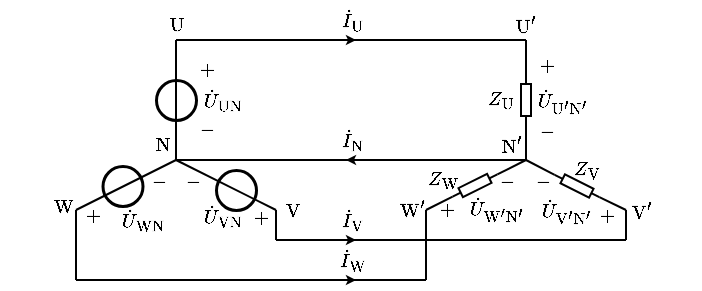 <mxfile version="17.2.1" type="device"><diagram id="kWPtfXn5R7JNZuHo4xi-" name="第 1 页"><mxGraphModel dx="369" dy="269" grid="1" gridSize="5" guides="1" tooltips="1" connect="1" arrows="1" fold="1" page="1" pageScale="1" pageWidth="827" pageHeight="1169" math="1" shadow="0"><root><mxCell id="0"/><mxCell id="1" parent="0"/><mxCell id="xHv-iX4G9i6xP9TIUUoD-20" value="" style="ellipse;whiteSpace=wrap;html=1;aspect=fixed;labelBorderColor=none;fontSize=8;strokeColor=default;strokeWidth=1.5;fillColor=none;" vertex="1" parent="1"><mxGeometry x="150" y="80" width="20" height="20" as="geometry"/></mxCell><mxCell id="xHv-iX4G9i6xP9TIUUoD-21" value="" style="endArrow=none;html=1;rounded=0;fontSize=8;startSize=4;endSize=4;exitX=0.5;exitY=0;exitDx=0;exitDy=0;" edge="1" parent="1" source="xHv-iX4G9i6xP9TIUUoD-20"><mxGeometry width="50" height="50" relative="1" as="geometry"><mxPoint x="160" y="130" as="sourcePoint"/><mxPoint x="160" y="60" as="targetPoint"/></mxGeometry></mxCell><mxCell id="xHv-iX4G9i6xP9TIUUoD-23" value="" style="endArrow=none;html=1;rounded=0;fontSize=8;entryX=0.5;entryY=0;entryDx=0;entryDy=0;exitX=0.5;exitY=1;exitDx=0;exitDy=0;" edge="1" parent="1" source="xHv-iX4G9i6xP9TIUUoD-20" target="xHv-iX4G9i6xP9TIUUoD-20"><mxGeometry width="50" height="50" relative="1" as="geometry"><mxPoint x="190" y="120" as="sourcePoint"/><mxPoint x="240" y="70" as="targetPoint"/></mxGeometry></mxCell><mxCell id="xHv-iX4G9i6xP9TIUUoD-24" value="" style="endArrow=none;html=1;rounded=0;fontSize=8;entryX=0.5;entryY=1;entryDx=0;entryDy=0;" edge="1" parent="1" target="xHv-iX4G9i6xP9TIUUoD-20"><mxGeometry width="50" height="50" relative="1" as="geometry"><mxPoint x="160" y="120" as="sourcePoint"/><mxPoint x="245" y="75" as="targetPoint"/></mxGeometry></mxCell><mxCell id="xHv-iX4G9i6xP9TIUUoD-4" value="" style="ellipse;whiteSpace=wrap;html=1;aspect=fixed;labelBorderColor=none;fontSize=8;strokeColor=default;strokeWidth=1.5;fillColor=none;" vertex="1" parent="1"><mxGeometry x="180" y="125" width="20" height="20" as="geometry"/></mxCell><mxCell id="xHv-iX4G9i6xP9TIUUoD-5" value="" style="endArrow=none;html=1;rounded=0;fontSize=8;startSize=4;endSize=4;" edge="1" parent="1"><mxGeometry width="50" height="50" relative="1" as="geometry"><mxPoint x="210" y="145" as="sourcePoint"/><mxPoint x="160" y="120" as="targetPoint"/></mxGeometry></mxCell><mxCell id="xHv-iX4G9i6xP9TIUUoD-12" value="" style="ellipse;whiteSpace=wrap;html=1;aspect=fixed;labelBorderColor=none;fontSize=8;strokeColor=default;strokeWidth=1.5;fillColor=none;" vertex="1" parent="1"><mxGeometry x="123.25" y="123" width="20" height="20" as="geometry"/></mxCell><mxCell id="xHv-iX4G9i6xP9TIUUoD-13" value="" style="endArrow=none;html=1;rounded=0;fontSize=8;startSize=4;endSize=4;" edge="1" parent="1"><mxGeometry width="50" height="50" relative="1" as="geometry"><mxPoint x="110" y="145" as="sourcePoint"/><mxPoint x="160" y="120" as="targetPoint"/></mxGeometry></mxCell><mxCell id="xHv-iX4G9i6xP9TIUUoD-14" value="\(\dot{U}_\mathrm{WN}\)" style="text;html=1;resizable=1;autosize=1;align=center;verticalAlign=middle;points=[];fillColor=none;strokeColor=none;rounded=0;comic=0;movable=1;rotatable=1;deletable=1;editable=1;connectable=0;fontSize=8;" vertex="1" parent="1"><mxGeometry x="130" y="140" width="25" height="20" as="geometry"/></mxCell><mxCell id="xHv-iX4G9i6xP9TIUUoD-49" value="" style="endArrow=classic;html=1;rounded=0;startSize=2;endSize=2;fontSize=8;" edge="1" parent="1"><mxGeometry width="50" height="50" relative="1" as="geometry"><mxPoint x="235" y="60" as="sourcePoint"/><mxPoint x="250" y="60" as="targetPoint"/></mxGeometry></mxCell><mxCell id="xHv-iX4G9i6xP9TIUUoD-50" value="$$\dot{I}_\mathrm{U}$$" style="text;html=1;align=center;verticalAlign=middle;resizable=1;points=[];autosize=1;strokeColor=none;fillColor=none;fontSize=8;movable=1;rotatable=1;deletable=1;editable=1;connectable=1;" vertex="1" parent="1"><mxGeometry x="235" y="40" width="25" height="20" as="geometry"/></mxCell><mxCell id="xHv-iX4G9i6xP9TIUUoD-51" value="" style="endArrow=classic;html=1;rounded=0;startSize=2;endSize=2;fontSize=8;" edge="1" parent="1"><mxGeometry width="50" height="50" relative="1" as="geometry"><mxPoint x="260" y="120" as="sourcePoint"/><mxPoint x="245" y="120" as="targetPoint"/></mxGeometry></mxCell><mxCell id="xHv-iX4G9i6xP9TIUUoD-53" value="" style="endArrow=classic;html=1;rounded=0;startSize=2;endSize=2;fontSize=8;" edge="1" parent="1"><mxGeometry width="50" height="50" relative="1" as="geometry"><mxPoint x="225" y="180" as="sourcePoint"/><mxPoint x="250" y="180" as="targetPoint"/></mxGeometry></mxCell><mxCell id="xHv-iX4G9i6xP9TIUUoD-55" value="" style="endArrow=classic;html=1;rounded=0;startSize=2;endSize=2;fontSize=8;" edge="1" parent="1"><mxGeometry width="50" height="50" relative="1" as="geometry"><mxPoint x="230" y="160" as="sourcePoint"/><mxPoint x="250" y="160" as="targetPoint"/></mxGeometry></mxCell><mxCell id="xHv-iX4G9i6xP9TIUUoD-57" value="\(\dot{U}_\mathrm{UN}\)" style="text;html=1;resizable=1;autosize=1;align=center;verticalAlign=middle;points=[];fillColor=none;strokeColor=none;rounded=0;comic=0;movable=1;rotatable=1;deletable=1;editable=1;connectable=0;fontSize=8;" vertex="1" parent="1"><mxGeometry x="170" y="80" width="25" height="20" as="geometry"/></mxCell><mxCell id="xHv-iX4G9i6xP9TIUUoD-58" value="\(\dot{U}_\mathrm{VN}\)" style="text;html=1;resizable=1;autosize=1;align=center;verticalAlign=middle;points=[];fillColor=none;strokeColor=none;rounded=0;comic=0;movable=1;rotatable=1;deletable=1;editable=1;connectable=0;fontSize=8;" vertex="1" parent="1"><mxGeometry x="170" y="138" width="25" height="20" as="geometry"/></mxCell><mxCell id="xHv-iX4G9i6xP9TIUUoD-59" value="" style="endArrow=none;html=1;rounded=0;fontSize=8;" edge="1" parent="1"><mxGeometry width="50" height="50" relative="1" as="geometry"><mxPoint x="160" y="60" as="sourcePoint"/><mxPoint x="335" y="60" as="targetPoint"/></mxGeometry></mxCell><mxCell id="xHv-iX4G9i6xP9TIUUoD-60" value="" style="endArrow=none;html=1;rounded=0;fontSize=8;" edge="1" parent="1"><mxGeometry width="50" height="50" relative="1" as="geometry"><mxPoint x="210" y="145" as="sourcePoint"/><mxPoint x="210" y="160" as="targetPoint"/></mxGeometry></mxCell><mxCell id="xHv-iX4G9i6xP9TIUUoD-61" value="" style="endArrow=none;html=1;rounded=0;fontSize=8;" edge="1" parent="1"><mxGeometry width="50" height="50" relative="1" as="geometry"><mxPoint x="160" y="120" as="sourcePoint"/><mxPoint x="335" y="120" as="targetPoint"/></mxGeometry></mxCell><mxCell id="xHv-iX4G9i6xP9TIUUoD-62" value="" style="endArrow=none;html=1;rounded=0;fontSize=8;" edge="1" parent="1"><mxGeometry width="50" height="50" relative="1" as="geometry"><mxPoint x="110" y="145" as="sourcePoint"/><mxPoint x="110" y="180" as="targetPoint"/></mxGeometry></mxCell><mxCell id="xHv-iX4G9i6xP9TIUUoD-63" value="" style="endArrow=none;html=1;rounded=0;fontSize=8;" edge="1" parent="1"><mxGeometry width="50" height="50" relative="1" as="geometry"><mxPoint x="210" y="160" as="sourcePoint"/><mxPoint x="385" y="160" as="targetPoint"/></mxGeometry></mxCell><mxCell id="xHv-iX4G9i6xP9TIUUoD-64" value="" style="endArrow=none;html=1;rounded=0;fontSize=8;" edge="1" parent="1"><mxGeometry width="50" height="50" relative="1" as="geometry"><mxPoint x="110" y="180" as="sourcePoint"/><mxPoint x="285" y="180" as="targetPoint"/></mxGeometry></mxCell><mxCell id="xHv-iX4G9i6xP9TIUUoD-65" value="&lt;font style=&quot;font-size: 8px&quot;&gt;$$\mathrm{U}$$&lt;/font&gt;" style="text;html=1;align=center;verticalAlign=middle;resizable=1;points=[];autosize=1;strokeColor=none;fillColor=none;fontSize=8;movable=1;rotatable=1;deletable=1;editable=1;connectable=1;" vertex="1" parent="1"><mxGeometry x="150" y="45" width="20" height="15" as="geometry"/></mxCell><mxCell id="xHv-iX4G9i6xP9TIUUoD-73" value="" style="endArrow=none;html=1;rounded=0;fontSize=8;startSize=4;endSize=4;exitX=0;exitY=0.5;exitDx=0;exitDy=0;exitPerimeter=0;" edge="1" parent="1" source="xHv-iX4G9i6xP9TIUUoD-29"><mxGeometry width="50" height="50" relative="1" as="geometry"><mxPoint x="335" y="80" as="sourcePoint"/><mxPoint x="335" y="60" as="targetPoint"/></mxGeometry></mxCell><mxCell id="xHv-iX4G9i6xP9TIUUoD-75" value="" style="endArrow=none;html=1;rounded=0;fontSize=8;entryX=1;entryY=0.5;entryDx=0;entryDy=0;entryPerimeter=0;" edge="1" parent="1" target="xHv-iX4G9i6xP9TIUUoD-29"><mxGeometry width="50" height="50" relative="1" as="geometry"><mxPoint x="335" y="120" as="sourcePoint"/><mxPoint x="335" y="100" as="targetPoint"/></mxGeometry></mxCell><mxCell id="xHv-iX4G9i6xP9TIUUoD-79" value="" style="endArrow=none;html=1;rounded=0;fontSize=8;startSize=4;endSize=4;startArrow=none;exitX=0;exitY=0.5;exitDx=0;exitDy=0;exitPerimeter=0;" edge="1" parent="1" source="xHv-iX4G9i6xP9TIUUoD-95"><mxGeometry width="50" height="50" relative="1" as="geometry"><mxPoint x="355" y="125" as="sourcePoint"/><mxPoint x="335" y="120" as="targetPoint"/></mxGeometry></mxCell><mxCell id="xHv-iX4G9i6xP9TIUUoD-83" value="" style="endArrow=none;html=1;rounded=0;fontSize=8;startSize=4;endSize=4;exitX=0;exitY=0.5;exitDx=0;exitDy=0;exitPerimeter=0;" edge="1" parent="1" source="xHv-iX4G9i6xP9TIUUoD-97"><mxGeometry width="50" height="50" relative="1" as="geometry"><mxPoint x="285" y="145" as="sourcePoint"/><mxPoint x="335" y="120" as="targetPoint"/></mxGeometry></mxCell><mxCell id="xHv-iX4G9i6xP9TIUUoD-84" value="\(\dot{U}_\mathrm{W'N'}\)" style="text;html=1;resizable=1;autosize=1;align=center;verticalAlign=middle;points=[];fillColor=none;strokeColor=none;rounded=0;comic=0;movable=1;rotatable=1;deletable=1;editable=1;connectable=0;fontSize=8;" vertex="1" parent="1"><mxGeometry x="304" y="134.25" width="31" height="20" as="geometry"/></mxCell><mxCell id="xHv-iX4G9i6xP9TIUUoD-85" value="\(\dot{U}_\mathrm{U'N'}\)" style="text;html=1;resizable=1;autosize=1;align=center;verticalAlign=middle;points=[];fillColor=none;strokeColor=none;rounded=0;comic=0;movable=1;rotatable=1;deletable=1;editable=1;connectable=0;fontSize=8;" vertex="1" parent="1"><mxGeometry x="335" y="80" width="35" height="20" as="geometry"/></mxCell><mxCell id="xHv-iX4G9i6xP9TIUUoD-86" value="\(\dot{U}_\mathrm{V'N'}\)" style="text;html=1;resizable=1;autosize=1;align=center;verticalAlign=middle;points=[];fillColor=none;strokeColor=none;rounded=0;comic=0;movable=1;rotatable=1;deletable=1;editable=1;connectable=0;fontSize=8;" vertex="1" parent="1"><mxGeometry x="340" y="135" width="30" height="20" as="geometry"/></mxCell><mxCell id="xHv-iX4G9i6xP9TIUUoD-87" value="" style="endArrow=none;html=1;rounded=0;fontSize=8;" edge="1" parent="1"><mxGeometry width="50" height="50" relative="1" as="geometry"><mxPoint x="385" y="145" as="sourcePoint"/><mxPoint x="385" y="160" as="targetPoint"/></mxGeometry></mxCell><mxCell id="xHv-iX4G9i6xP9TIUUoD-88" value="&lt;font style=&quot;font-size: 8px&quot;&gt;$$\mathrm{U}'$$&lt;/font&gt;" style="text;html=1;align=center;verticalAlign=middle;resizable=1;points=[];autosize=1;strokeColor=none;fillColor=none;connectable=0;movable=1;rotatable=1;deletable=1;editable=1;fontSize=8;" vertex="1" parent="1"><mxGeometry x="325" y="45" width="20" height="15" as="geometry"/></mxCell><mxCell id="xHv-iX4G9i6xP9TIUUoD-29" value="" style="pointerEvents=1;verticalLabelPosition=bottom;shadow=0;dashed=0;align=center;html=1;verticalAlign=top;shape=mxgraph.electrical.resistors.resistor_1;fontSize=8;direction=north;rotation=-180;" vertex="1" parent="1"><mxGeometry x="332.5" y="77.5" width="5" height="25" as="geometry"/></mxCell><mxCell id="xHv-iX4G9i6xP9TIUUoD-95" value="" style="pointerEvents=1;verticalLabelPosition=bottom;shadow=0;dashed=0;align=center;html=1;verticalAlign=top;shape=mxgraph.electrical.resistors.resistor_1;fontSize=8;direction=north;rotation=116.57;" vertex="1" parent="1"><mxGeometry x="358" y="120.5" width="5" height="25" as="geometry"/></mxCell><mxCell id="xHv-iX4G9i6xP9TIUUoD-96" value="" style="endArrow=none;html=1;rounded=0;fontSize=8;startSize=4;endSize=4;entryX=1;entryY=0.5;entryDx=0;entryDy=0;entryPerimeter=0;" edge="1" parent="1" target="xHv-iX4G9i6xP9TIUUoD-95"><mxGeometry width="50" height="50" relative="1" as="geometry"><mxPoint x="385" y="145" as="sourcePoint"/><mxPoint x="380" y="135" as="targetPoint"/></mxGeometry></mxCell><mxCell id="xHv-iX4G9i6xP9TIUUoD-97" value="" style="pointerEvents=1;verticalLabelPosition=bottom;shadow=0;dashed=0;align=center;html=1;verticalAlign=top;shape=mxgraph.electrical.resistors.resistor_1;fontSize=8;direction=north;rotation=-116.5;" vertex="1" parent="1"><mxGeometry x="307" y="120.25" width="5" height="25" as="geometry"/></mxCell><mxCell id="xHv-iX4G9i6xP9TIUUoD-99" value="" style="endArrow=none;html=1;rounded=0;fontSize=8;entryX=1;entryY=0.5;entryDx=0;entryDy=0;entryPerimeter=0;" edge="1" parent="1" target="xHv-iX4G9i6xP9TIUUoD-97"><mxGeometry width="50" height="50" relative="1" as="geometry"><mxPoint x="285" y="145" as="sourcePoint"/><mxPoint x="335" y="105" as="targetPoint"/></mxGeometry></mxCell><mxCell id="xHv-iX4G9i6xP9TIUUoD-101" value="" style="endArrow=none;html=1;rounded=0;fontSize=8;" edge="1" parent="1"><mxGeometry width="50" height="50" relative="1" as="geometry"><mxPoint x="285" y="180" as="sourcePoint"/><mxPoint x="285" y="145" as="targetPoint"/></mxGeometry></mxCell><mxCell id="xHv-iX4G9i6xP9TIUUoD-102" value="$$Z_\mathrm{U}$$" style="text;html=1;align=center;verticalAlign=middle;resizable=1;points=[];autosize=1;strokeColor=none;fillColor=none;fontSize=8;movable=1;rotatable=1;deletable=1;editable=1;connectable=1;" vertex="1" parent="1"><mxGeometry x="313" y="80" width="17" height="20" as="geometry"/></mxCell><mxCell id="xHv-iX4G9i6xP9TIUUoD-104" value="&lt;font style=&quot;font-size: 8px&quot;&gt;$$\mathrm{N}$$&lt;/font&gt;" style="text;html=1;align=center;verticalAlign=middle;resizable=1;points=[];autosize=1;strokeColor=none;fillColor=none;fontSize=8;movable=1;rotatable=1;deletable=1;editable=1;connectable=1;" vertex="1" parent="1"><mxGeometry x="145" y="105" width="15" height="15" as="geometry"/></mxCell><mxCell id="xHv-iX4G9i6xP9TIUUoD-105" value="&lt;font style=&quot;font-size: 8px&quot;&gt;$$\mathrm{V}$$&lt;/font&gt;" style="text;html=1;align=center;verticalAlign=middle;resizable=1;points=[];autosize=1;strokeColor=none;fillColor=none;fontSize=8;movable=1;rotatable=1;deletable=1;editable=1;connectable=1;" vertex="1" parent="1"><mxGeometry x="210" y="136" width="15" height="20" as="geometry"/></mxCell><mxCell id="xHv-iX4G9i6xP9TIUUoD-106" value="&lt;font style=&quot;font-size: 8px&quot;&gt;$$\mathrm{W}$$&lt;/font&gt;" style="text;html=1;align=center;verticalAlign=middle;resizable=1;points=[];autosize=1;strokeColor=none;fillColor=none;fontSize=8;movable=1;rotatable=1;deletable=1;editable=1;connectable=1;" vertex="1" parent="1"><mxGeometry x="95" y="134.25" width="15" height="20" as="geometry"/></mxCell><mxCell id="xHv-iX4G9i6xP9TIUUoD-107" value="&lt;font style=&quot;font-size: 8px&quot;&gt;$$\mathrm{N}'$$&lt;/font&gt;" style="text;html=1;align=center;verticalAlign=middle;resizable=1;points=[];autosize=1;strokeColor=none;fillColor=none;fontSize=8;movable=1;rotatable=1;deletable=1;editable=1;connectable=1;" vertex="1" parent="1"><mxGeometry x="320" y="105" width="15" height="15" as="geometry"/></mxCell><mxCell id="xHv-iX4G9i6xP9TIUUoD-108" value="&lt;font style=&quot;font-size: 8px&quot;&gt;$$\mathrm{W}'$$&lt;/font&gt;" style="text;html=1;align=center;verticalAlign=middle;resizable=1;points=[];autosize=1;strokeColor=none;fillColor=none;fontSize=8;movable=1;rotatable=1;deletable=1;editable=1;connectable=1;" vertex="1" parent="1"><mxGeometry x="270" y="135" width="15" height="20" as="geometry"/></mxCell><mxCell id="xHv-iX4G9i6xP9TIUUoD-109" value="&lt;font style=&quot;font-size: 8px&quot;&gt;$$\mathrm{V}'$$&lt;/font&gt;" style="text;html=1;align=center;verticalAlign=middle;resizable=1;points=[];autosize=1;strokeColor=none;fillColor=none;fontSize=8;movable=1;rotatable=1;deletable=1;editable=1;connectable=1;" vertex="1" parent="1"><mxGeometry x="385" y="136" width="15" height="20" as="geometry"/></mxCell><mxCell id="xHv-iX4G9i6xP9TIUUoD-110" value="$$Z_\mathrm{W}$$" style="text;html=1;align=center;verticalAlign=middle;resizable=1;points=[];autosize=1;strokeColor=none;fillColor=none;fontSize=8;movable=1;rotatable=1;deletable=1;editable=1;connectable=1;" vertex="1" parent="1"><mxGeometry x="280" y="120" width="25" height="20" as="geometry"/></mxCell><mxCell id="xHv-iX4G9i6xP9TIUUoD-111" value="$$Z_\mathrm{V}$$" style="text;html=1;align=center;verticalAlign=middle;resizable=1;points=[];autosize=1;strokeColor=none;fillColor=none;fontSize=8;movable=1;rotatable=1;deletable=1;editable=1;connectable=1;" vertex="1" parent="1"><mxGeometry x="355" y="115" width="20" height="20" as="geometry"/></mxCell><mxCell id="xHv-iX4G9i6xP9TIUUoD-112" value="$$+$$" style="text;html=1;resizable=1;autosize=1;align=center;verticalAlign=middle;points=[];fillColor=none;strokeColor=none;rounded=0;movable=1;rotatable=1;deletable=1;editable=1;connectable=0;fontSize=8;" vertex="1" parent="1"><mxGeometry x="290" y="140" width="10" height="10" as="geometry"/></mxCell><mxCell id="xHv-iX4G9i6xP9TIUUoD-113" value="$$+$$" style="text;html=1;resizable=1;autosize=1;align=center;verticalAlign=middle;points=[];fillColor=none;strokeColor=none;rounded=0;movable=1;rotatable=1;deletable=1;editable=1;connectable=0;fontSize=8;" vertex="1" parent="1"><mxGeometry x="340" y="67.5" width="10" height="10" as="geometry"/></mxCell><mxCell id="xHv-iX4G9i6xP9TIUUoD-114" value="$$+$$" style="text;html=1;resizable=1;autosize=1;align=center;verticalAlign=middle;points=[];fillColor=none;strokeColor=none;rounded=0;movable=1;rotatable=1;deletable=1;editable=1;connectable=0;fontSize=8;" vertex="1" parent="1"><mxGeometry x="370" y="143" width="10" height="10" as="geometry"/></mxCell><mxCell id="xHv-iX4G9i6xP9TIUUoD-115" value="$$-$$" style="text;resizable=1;autosize=1;align=center;verticalAlign=middle;points=[];fillColor=none;strokeColor=none;rounded=0;html=1;imageAspect=1;noLabel=0;recursiveResize=1;expand=1;editable=1;movable=1;rotatable=1;deletable=1;connectable=0;comic=0;fontSize=8;" vertex="1" parent="1"><mxGeometry x="320" y="126" width="10" height="10" as="geometry"/></mxCell><mxCell id="xHv-iX4G9i6xP9TIUUoD-116" value="$$-$$" style="text;resizable=1;autosize=1;align=center;verticalAlign=middle;points=[];fillColor=none;strokeColor=none;rounded=0;html=1;imageAspect=1;noLabel=0;recursiveResize=1;expand=1;editable=1;movable=1;rotatable=1;deletable=1;connectable=0;comic=0;fontSize=8;" vertex="1" parent="1"><mxGeometry x="337.5" y="126" width="10" height="10" as="geometry"/></mxCell><mxCell id="xHv-iX4G9i6xP9TIUUoD-117" value="$$-$$" style="text;resizable=1;autosize=1;align=center;verticalAlign=middle;points=[];fillColor=none;strokeColor=none;rounded=0;html=1;imageAspect=1;noLabel=0;recursiveResize=1;expand=1;editable=1;movable=1;rotatable=1;deletable=1;connectable=0;comic=0;fontSize=8;" vertex="1" parent="1"><mxGeometry x="340" y="100.5" width="10" height="10" as="geometry"/></mxCell><mxCell id="xHv-iX4G9i6xP9TIUUoD-118" value="$$+$$" style="text;html=1;resizable=1;autosize=1;align=center;verticalAlign=middle;points=[];fillColor=none;strokeColor=none;rounded=0;movable=1;rotatable=1;deletable=1;editable=1;connectable=0;fontSize=8;" vertex="1" parent="1"><mxGeometry x="113.25" y="143" width="10" height="10" as="geometry"/></mxCell><mxCell id="xHv-iX4G9i6xP9TIUUoD-119" value="$$+$$" style="text;html=1;resizable=1;autosize=1;align=center;verticalAlign=middle;points=[];fillColor=none;strokeColor=none;rounded=0;movable=1;rotatable=1;deletable=1;editable=1;connectable=0;fontSize=8;" vertex="1" parent="1"><mxGeometry x="197" y="144" width="10" height="10" as="geometry"/></mxCell><mxCell id="xHv-iX4G9i6xP9TIUUoD-120" value="$$+$$" style="text;html=1;resizable=1;autosize=1;align=center;verticalAlign=middle;points=[];fillColor=none;strokeColor=none;rounded=0;movable=1;rotatable=1;deletable=1;editable=1;connectable=0;fontSize=8;" vertex="1" parent="1"><mxGeometry x="170" y="70" width="10" height="10" as="geometry"/></mxCell><mxCell id="xHv-iX4G9i6xP9TIUUoD-121" value="$$-$$" style="text;resizable=1;autosize=1;align=center;verticalAlign=middle;points=[];fillColor=none;strokeColor=none;rounded=0;html=1;imageAspect=1;noLabel=0;recursiveResize=1;expand=1;editable=1;movable=1;rotatable=1;deletable=1;connectable=0;comic=0;fontSize=8;" vertex="1" parent="1"><mxGeometry x="170" y="100" width="10" height="10" as="geometry"/></mxCell><mxCell id="xHv-iX4G9i6xP9TIUUoD-122" value="$$-$$" style="text;resizable=1;autosize=1;align=center;verticalAlign=middle;points=[];fillColor=none;strokeColor=none;rounded=0;html=1;imageAspect=1;noLabel=0;recursiveResize=1;expand=1;editable=1;movable=1;rotatable=1;deletable=1;connectable=0;comic=0;fontSize=8;" vertex="1" parent="1"><mxGeometry x="146" y="126.25" width="10" height="10" as="geometry"/></mxCell><mxCell id="xHv-iX4G9i6xP9TIUUoD-123" value="$$-$$" style="text;resizable=1;autosize=1;align=center;verticalAlign=middle;points=[];fillColor=none;strokeColor=none;rounded=0;html=1;imageAspect=1;noLabel=0;recursiveResize=1;expand=1;editable=1;movable=1;rotatable=1;deletable=1;connectable=0;comic=0;fontSize=8;" vertex="1" parent="1"><mxGeometry x="162.5" y="126.25" width="10" height="10" as="geometry"/></mxCell><mxCell id="xHv-iX4G9i6xP9TIUUoD-125" value="$$\dot{I}_\mathrm{N}$$" style="text;html=1;align=center;verticalAlign=middle;resizable=1;points=[];autosize=1;strokeColor=none;fillColor=none;fontSize=8;movable=1;rotatable=1;deletable=1;editable=1;connectable=1;" vertex="1" parent="1"><mxGeometry x="235" y="100" width="25" height="20" as="geometry"/></mxCell><mxCell id="xHv-iX4G9i6xP9TIUUoD-126" value="$$\dot{I}_\mathrm{V}$$" style="text;html=1;align=center;verticalAlign=middle;resizable=1;points=[];autosize=1;strokeColor=none;fillColor=none;fontSize=8;movable=1;rotatable=1;deletable=1;editable=1;connectable=1;" vertex="1" parent="1"><mxGeometry x="235" y="140" width="25" height="20" as="geometry"/></mxCell><mxCell id="xHv-iX4G9i6xP9TIUUoD-127" value="$$\dot{I}_\mathrm{W}$$" style="text;html=1;align=center;verticalAlign=middle;resizable=1;points=[];autosize=1;strokeColor=none;fillColor=none;fontSize=8;movable=1;rotatable=1;deletable=1;editable=1;connectable=1;" vertex="1" parent="1"><mxGeometry x="235" y="160" width="25" height="20" as="geometry"/></mxCell></root></mxGraphModel></diagram></mxfile>